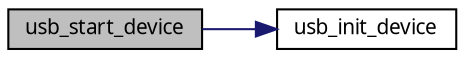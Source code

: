 digraph G
{
  edge [fontname="FreeSans.ttf",fontsize=10,labelfontname="FreeSans.ttf",labelfontsize=10];
  node [fontname="FreeSans.ttf",fontsize=10,shape=record];
  rankdir=LR;
  Node1 [label="usb_start_device",height=0.2,width=0.4,color="black", fillcolor="grey75", style="filled" fontcolor="black"];
  Node1 -> Node2 [color="midnightblue",fontsize=10,style="solid",fontname="FreeSans.ttf"];
  Node2 [label="usb_init_device",height=0.2,width=0.4,color="black", fillcolor="white", style="filled",URL="$a00040.html#f03d76cb0a6201b1c1de6bc25bf6657e",tooltip="usb_init_device."];
}
